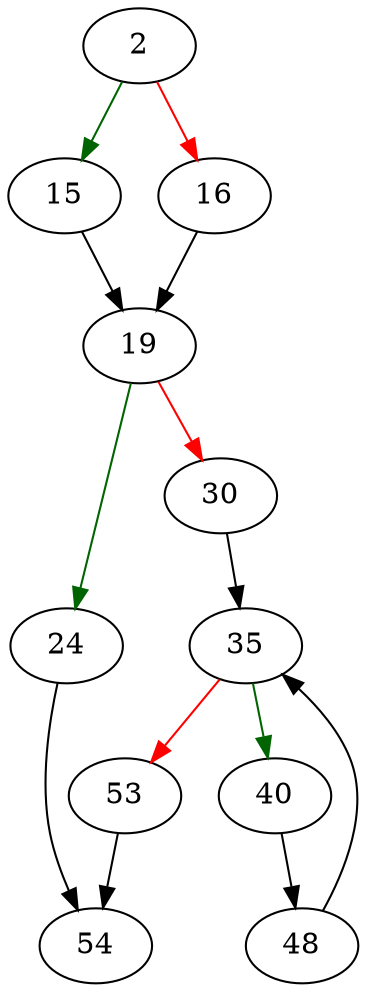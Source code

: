 strict digraph "setPragmaResultColumnNames" {
	// Node definitions.
	2 [entry=true];
	15;
	16;
	19;
	24;
	30;
	54;
	35;
	40;
	53;
	48;

	// Edge definitions.
	2 -> 15 [
		color=darkgreen
		cond=true
	];
	2 -> 16 [
		color=red
		cond=false
	];
	15 -> 19;
	16 -> 19;
	19 -> 24 [
		color=darkgreen
		cond=true
	];
	19 -> 30 [
		color=red
		cond=false
	];
	24 -> 54;
	30 -> 35;
	35 -> 40 [
		color=darkgreen
		cond=true
	];
	35 -> 53 [
		color=red
		cond=false
	];
	40 -> 48;
	53 -> 54;
	48 -> 35;
}